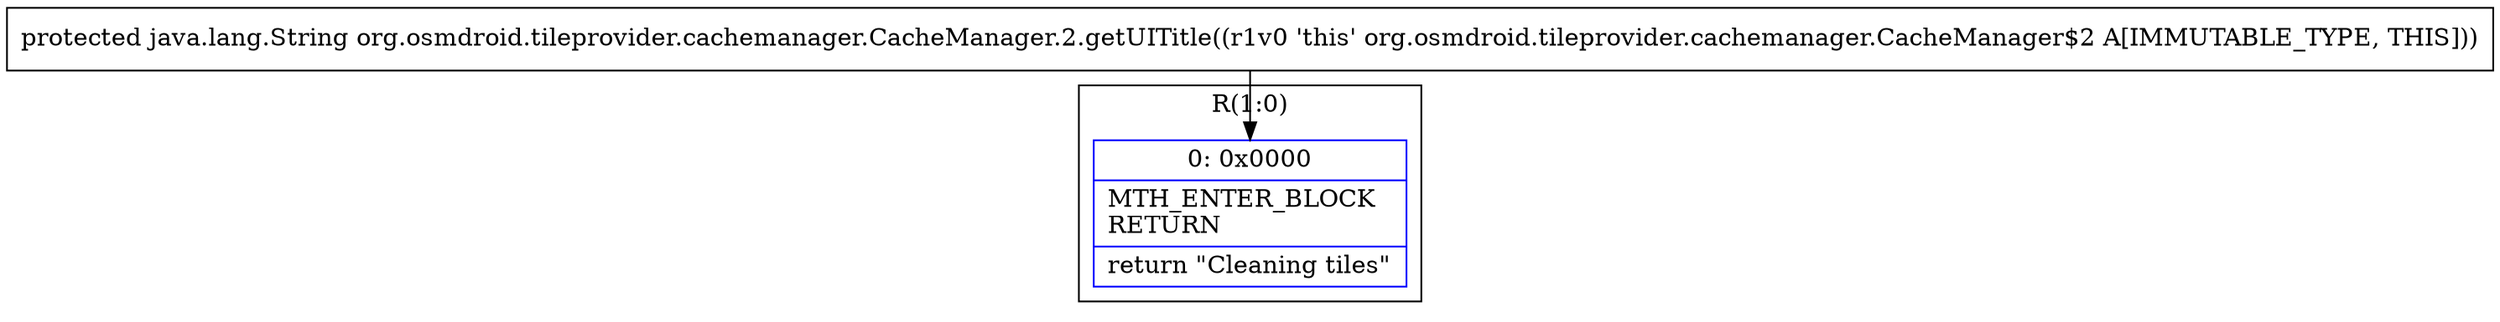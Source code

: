digraph "CFG fororg.osmdroid.tileprovider.cachemanager.CacheManager.2.getUITitle()Ljava\/lang\/String;" {
subgraph cluster_Region_211614401 {
label = "R(1:0)";
node [shape=record,color=blue];
Node_0 [shape=record,label="{0\:\ 0x0000|MTH_ENTER_BLOCK\lRETURN\l|return \"Cleaning tiles\"\l}"];
}
MethodNode[shape=record,label="{protected java.lang.String org.osmdroid.tileprovider.cachemanager.CacheManager.2.getUITitle((r1v0 'this' org.osmdroid.tileprovider.cachemanager.CacheManager$2 A[IMMUTABLE_TYPE, THIS])) }"];
MethodNode -> Node_0;
}

